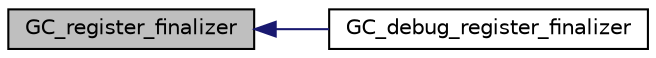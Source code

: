 digraph "GC_register_finalizer"
{
  edge [fontname="Helvetica",fontsize="10",labelfontname="Helvetica",labelfontsize="10"];
  node [fontname="Helvetica",fontsize="10",shape=record];
  rankdir="LR";
  Node3176 [label="GC_register_finalizer",height=0.2,width=0.4,color="black", fillcolor="grey75", style="filled", fontcolor="black"];
  Node3176 -> Node3177 [dir="back",color="midnightblue",fontsize="10",style="solid",fontname="Helvetica"];
  Node3177 [label="GC_debug_register_finalizer",height=0.2,width=0.4,color="black", fillcolor="white", style="filled",URL="$d0/daa/gc_8h.html#a9974e0b7e583968bd0dcf5bf46055cb4"];
}
